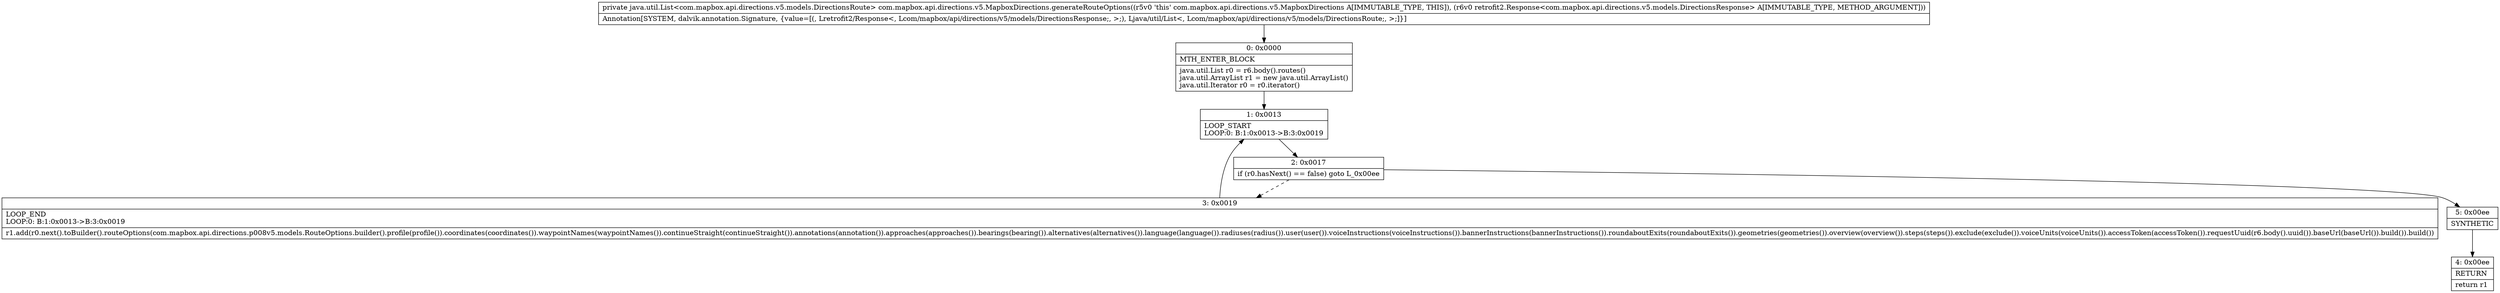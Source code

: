 digraph "CFG forcom.mapbox.api.directions.v5.MapboxDirections.generateRouteOptions(Lretrofit2\/Response;)Ljava\/util\/List;" {
Node_0 [shape=record,label="{0\:\ 0x0000|MTH_ENTER_BLOCK\l|java.util.List r0 = r6.body().routes()\ljava.util.ArrayList r1 = new java.util.ArrayList()\ljava.util.Iterator r0 = r0.iterator()\l}"];
Node_1 [shape=record,label="{1\:\ 0x0013|LOOP_START\lLOOP:0: B:1:0x0013\-\>B:3:0x0019\l}"];
Node_2 [shape=record,label="{2\:\ 0x0017|if (r0.hasNext() == false) goto L_0x00ee\l}"];
Node_3 [shape=record,label="{3\:\ 0x0019|LOOP_END\lLOOP:0: B:1:0x0013\-\>B:3:0x0019\l|r1.add(r0.next().toBuilder().routeOptions(com.mapbox.api.directions.p008v5.models.RouteOptions.builder().profile(profile()).coordinates(coordinates()).waypointNames(waypointNames()).continueStraight(continueStraight()).annotations(annotation()).approaches(approaches()).bearings(bearing()).alternatives(alternatives()).language(language()).radiuses(radius()).user(user()).voiceInstructions(voiceInstructions()).bannerInstructions(bannerInstructions()).roundaboutExits(roundaboutExits()).geometries(geometries()).overview(overview()).steps(steps()).exclude(exclude()).voiceUnits(voiceUnits()).accessToken(accessToken()).requestUuid(r6.body().uuid()).baseUrl(baseUrl()).build()).build())\l}"];
Node_4 [shape=record,label="{4\:\ 0x00ee|RETURN\l|return r1\l}"];
Node_5 [shape=record,label="{5\:\ 0x00ee|SYNTHETIC\l}"];
MethodNode[shape=record,label="{private java.util.List\<com.mapbox.api.directions.v5.models.DirectionsRoute\> com.mapbox.api.directions.v5.MapboxDirections.generateRouteOptions((r5v0 'this' com.mapbox.api.directions.v5.MapboxDirections A[IMMUTABLE_TYPE, THIS]), (r6v0 retrofit2.Response\<com.mapbox.api.directions.v5.models.DirectionsResponse\> A[IMMUTABLE_TYPE, METHOD_ARGUMENT]))  | Annotation[SYSTEM, dalvik.annotation.Signature, \{value=[(, Lretrofit2\/Response\<, Lcom\/mapbox\/api\/directions\/v5\/models\/DirectionsResponse;, \>;), Ljava\/util\/List\<, Lcom\/mapbox\/api\/directions\/v5\/models\/DirectionsRoute;, \>;]\}]\l}"];
MethodNode -> Node_0;
Node_0 -> Node_1;
Node_1 -> Node_2;
Node_2 -> Node_3[style=dashed];
Node_2 -> Node_5;
Node_3 -> Node_1;
Node_5 -> Node_4;
}

